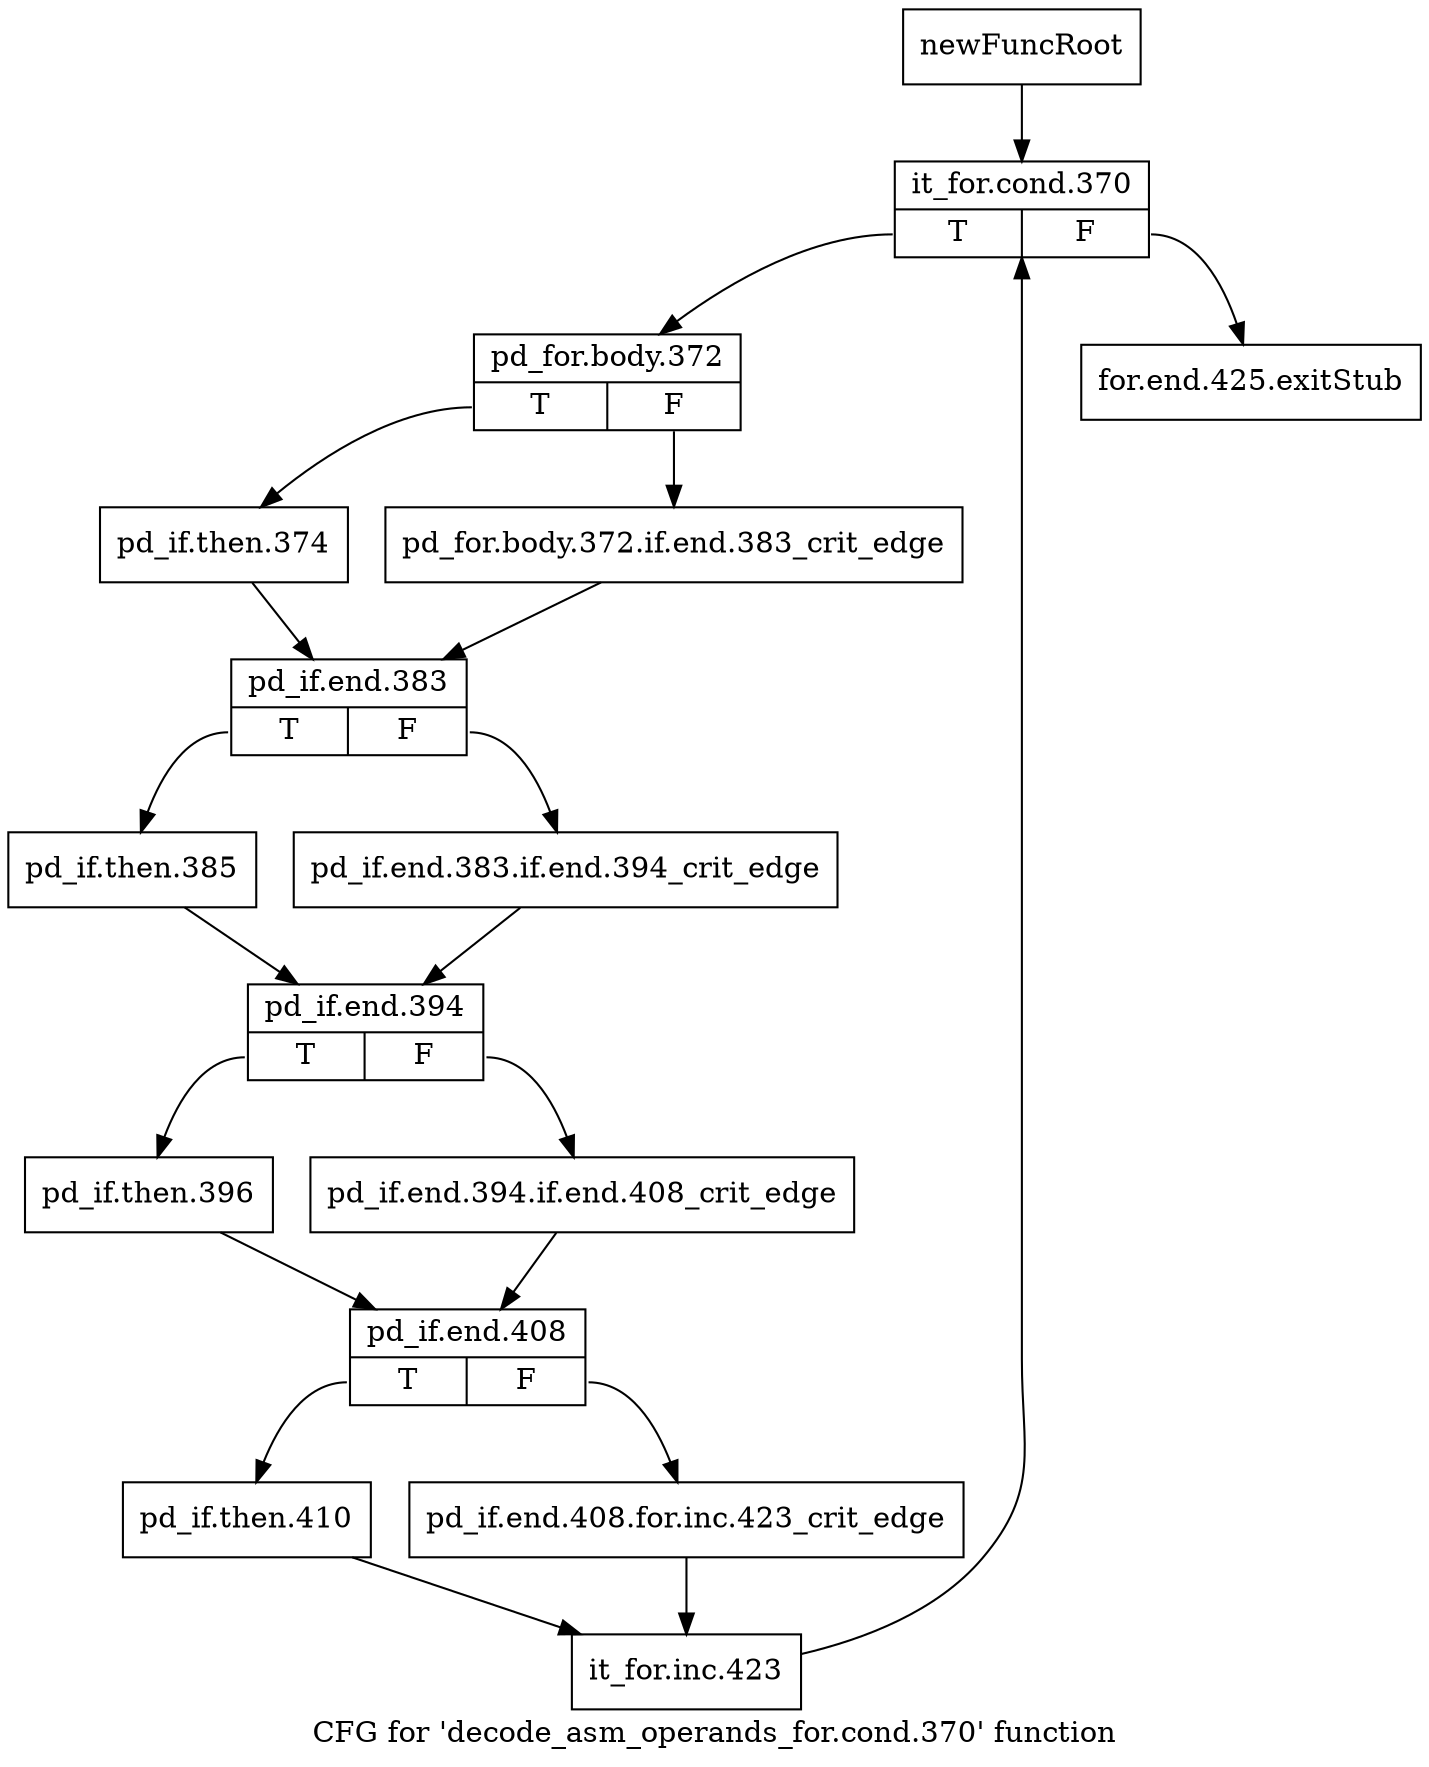 digraph "CFG for 'decode_asm_operands_for.cond.370' function" {
	label="CFG for 'decode_asm_operands_for.cond.370' function";

	Node0xb880a80 [shape=record,label="{newFuncRoot}"];
	Node0xb880a80 -> Node0xb880b20;
	Node0xb880ad0 [shape=record,label="{for.end.425.exitStub}"];
	Node0xb880b20 [shape=record,label="{it_for.cond.370|{<s0>T|<s1>F}}"];
	Node0xb880b20:s0 -> Node0xb880b70;
	Node0xb880b20:s1 -> Node0xb880ad0;
	Node0xb880b70 [shape=record,label="{pd_for.body.372|{<s0>T|<s1>F}}"];
	Node0xb880b70:s0 -> Node0xb880c10;
	Node0xb880b70:s1 -> Node0xb880bc0;
	Node0xb880bc0 [shape=record,label="{pd_for.body.372.if.end.383_crit_edge}"];
	Node0xb880bc0 -> Node0xb880c60;
	Node0xb880c10 [shape=record,label="{pd_if.then.374}"];
	Node0xb880c10 -> Node0xb880c60;
	Node0xb880c60 [shape=record,label="{pd_if.end.383|{<s0>T|<s1>F}}"];
	Node0xb880c60:s0 -> Node0xb880d00;
	Node0xb880c60:s1 -> Node0xb880cb0;
	Node0xb880cb0 [shape=record,label="{pd_if.end.383.if.end.394_crit_edge}"];
	Node0xb880cb0 -> Node0xb880d50;
	Node0xb880d00 [shape=record,label="{pd_if.then.385}"];
	Node0xb880d00 -> Node0xb880d50;
	Node0xb880d50 [shape=record,label="{pd_if.end.394|{<s0>T|<s1>F}}"];
	Node0xb880d50:s0 -> Node0xb880df0;
	Node0xb880d50:s1 -> Node0xb880da0;
	Node0xb880da0 [shape=record,label="{pd_if.end.394.if.end.408_crit_edge}"];
	Node0xb880da0 -> Node0xb880e40;
	Node0xb880df0 [shape=record,label="{pd_if.then.396}"];
	Node0xb880df0 -> Node0xb880e40;
	Node0xb880e40 [shape=record,label="{pd_if.end.408|{<s0>T|<s1>F}}"];
	Node0xb880e40:s0 -> Node0xb880ee0;
	Node0xb880e40:s1 -> Node0xb880e90;
	Node0xb880e90 [shape=record,label="{pd_if.end.408.for.inc.423_crit_edge}"];
	Node0xb880e90 -> Node0xb880f30;
	Node0xb880ee0 [shape=record,label="{pd_if.then.410}"];
	Node0xb880ee0 -> Node0xb880f30;
	Node0xb880f30 [shape=record,label="{it_for.inc.423}"];
	Node0xb880f30 -> Node0xb880b20;
}
